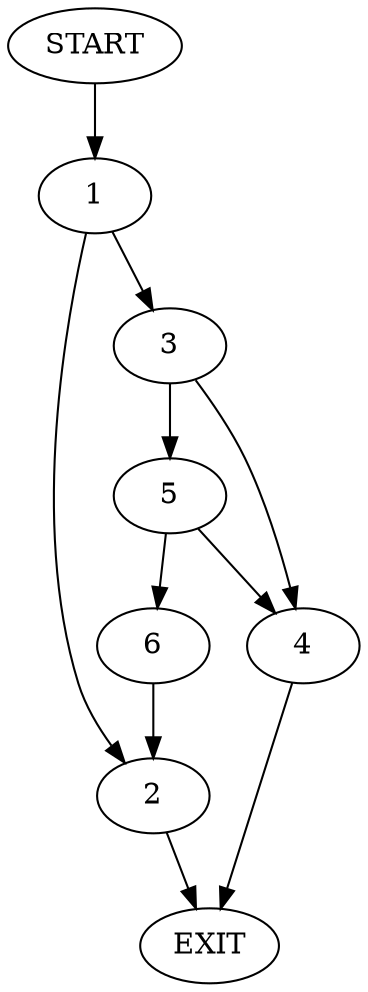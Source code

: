 digraph {
0 [label="START"]
7 [label="EXIT"]
0 -> 1
1 -> 2
1 -> 3
2 -> 7
3 -> 4
3 -> 5
5 -> 6
5 -> 4
4 -> 7
6 -> 2
}
